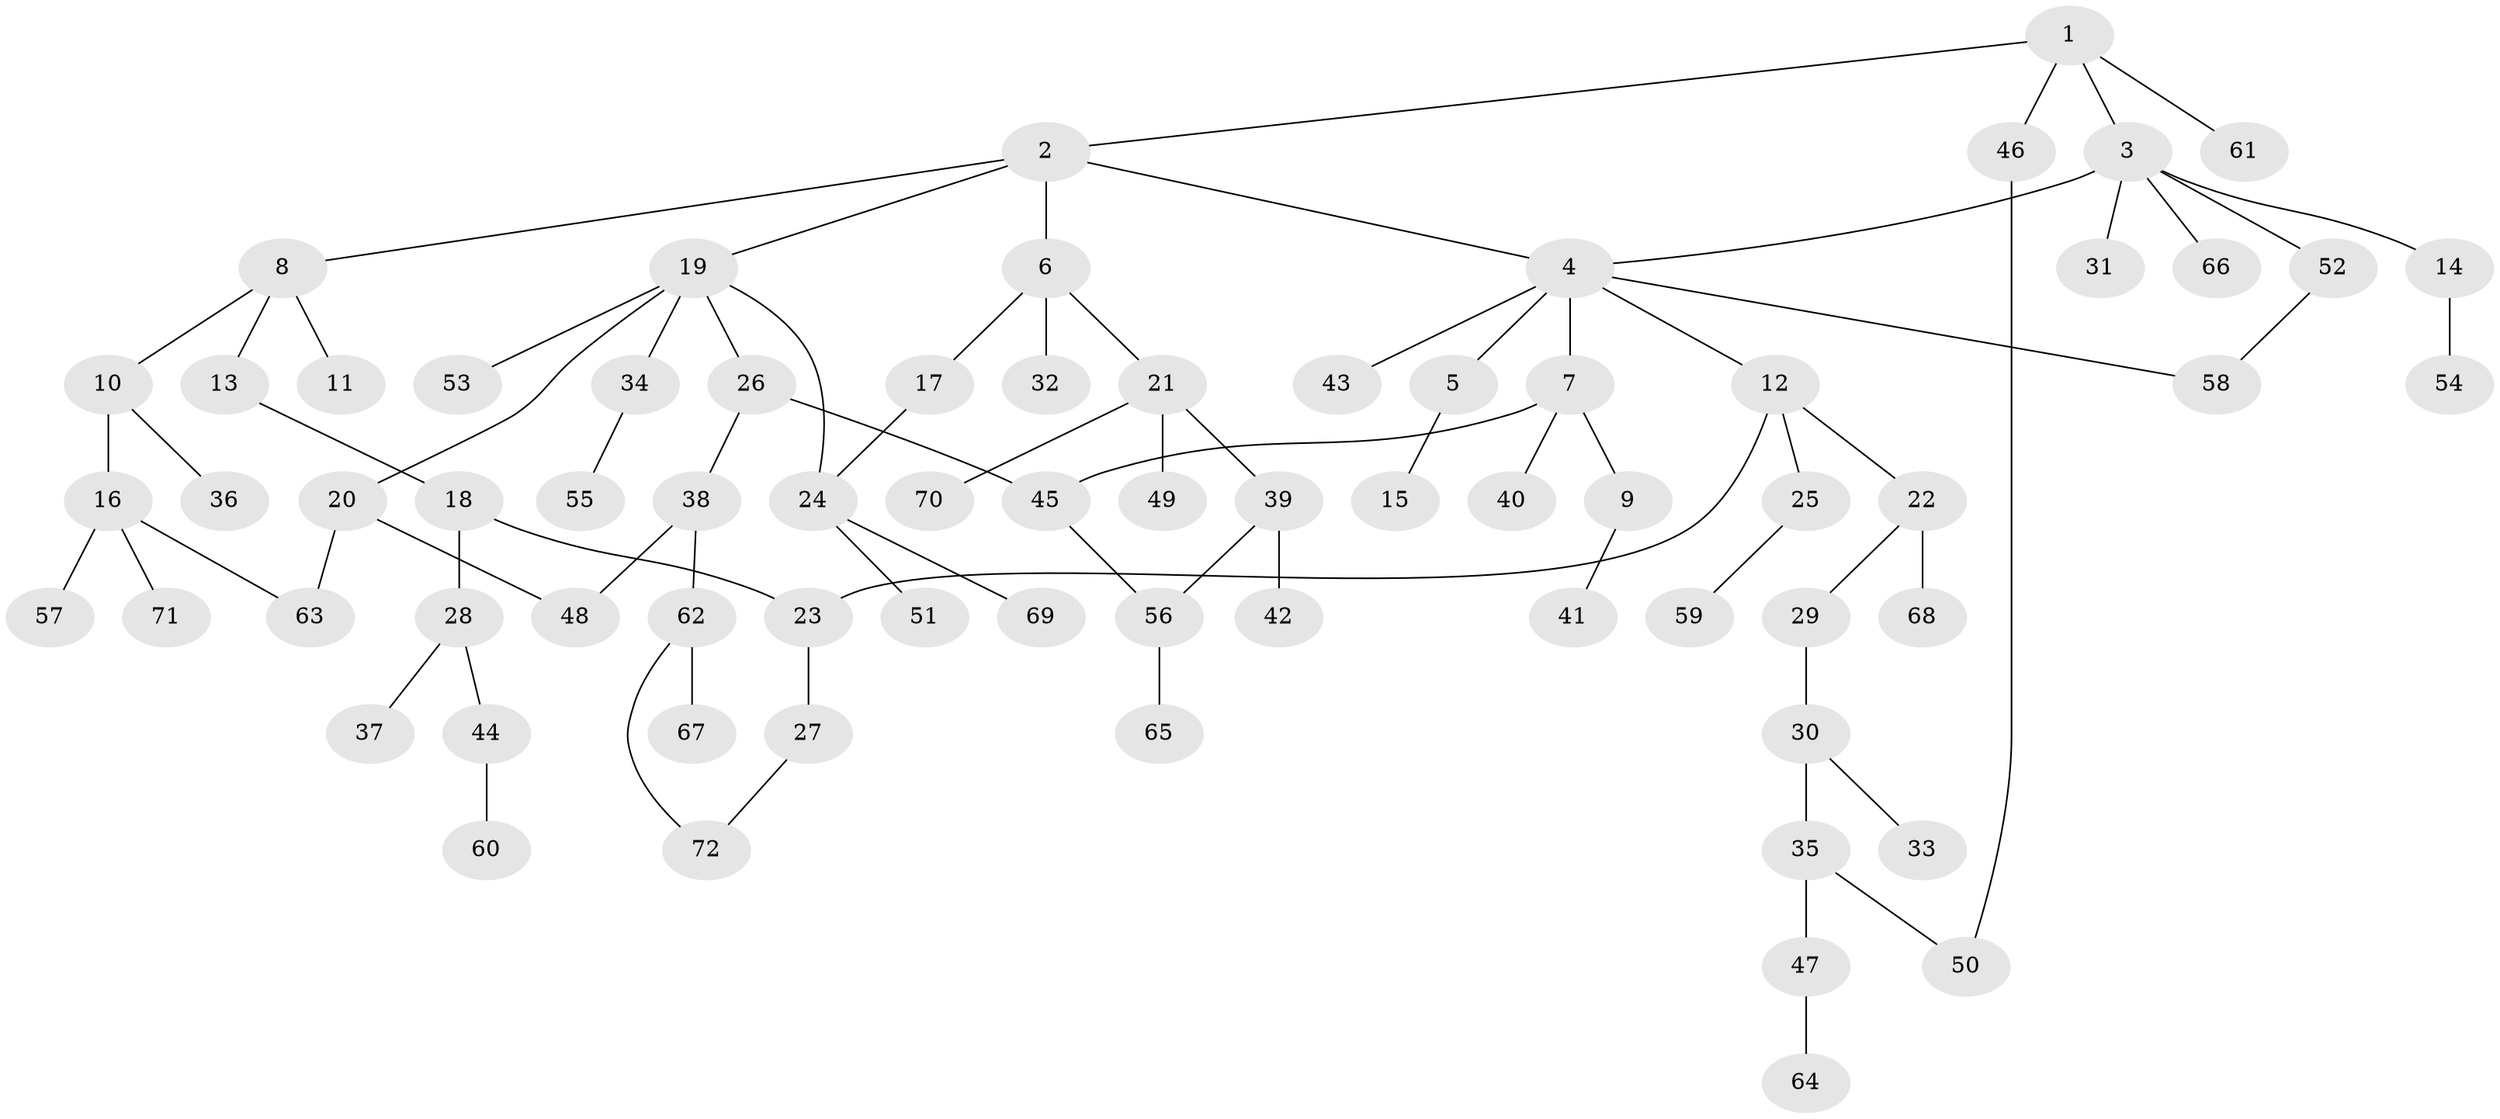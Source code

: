 // coarse degree distribution, {7: 0.022222222222222223, 6: 0.044444444444444446, 1: 0.4444444444444444, 3: 0.24444444444444444, 2: 0.13333333333333333, 4: 0.08888888888888889, 8: 0.022222222222222223}
// Generated by graph-tools (version 1.1) at 2025/23/03/03/25 07:23:34]
// undirected, 72 vertices, 81 edges
graph export_dot {
graph [start="1"]
  node [color=gray90,style=filled];
  1;
  2;
  3;
  4;
  5;
  6;
  7;
  8;
  9;
  10;
  11;
  12;
  13;
  14;
  15;
  16;
  17;
  18;
  19;
  20;
  21;
  22;
  23;
  24;
  25;
  26;
  27;
  28;
  29;
  30;
  31;
  32;
  33;
  34;
  35;
  36;
  37;
  38;
  39;
  40;
  41;
  42;
  43;
  44;
  45;
  46;
  47;
  48;
  49;
  50;
  51;
  52;
  53;
  54;
  55;
  56;
  57;
  58;
  59;
  60;
  61;
  62;
  63;
  64;
  65;
  66;
  67;
  68;
  69;
  70;
  71;
  72;
  1 -- 2;
  1 -- 3;
  1 -- 46;
  1 -- 61;
  2 -- 4;
  2 -- 6;
  2 -- 8;
  2 -- 19;
  3 -- 14;
  3 -- 31;
  3 -- 52;
  3 -- 66;
  3 -- 4;
  4 -- 5;
  4 -- 7;
  4 -- 12;
  4 -- 43;
  4 -- 58;
  5 -- 15;
  6 -- 17;
  6 -- 21;
  6 -- 32;
  7 -- 9;
  7 -- 40;
  7 -- 45;
  8 -- 10;
  8 -- 11;
  8 -- 13;
  9 -- 41;
  10 -- 16;
  10 -- 36;
  12 -- 22;
  12 -- 23;
  12 -- 25;
  13 -- 18;
  14 -- 54;
  16 -- 57;
  16 -- 71;
  16 -- 63;
  17 -- 24;
  18 -- 28;
  18 -- 23;
  19 -- 20;
  19 -- 24;
  19 -- 26;
  19 -- 34;
  19 -- 53;
  20 -- 48;
  20 -- 63;
  21 -- 39;
  21 -- 49;
  21 -- 70;
  22 -- 29;
  22 -- 68;
  23 -- 27;
  24 -- 51;
  24 -- 69;
  25 -- 59;
  26 -- 38;
  26 -- 45;
  27 -- 72;
  28 -- 37;
  28 -- 44;
  29 -- 30;
  30 -- 33;
  30 -- 35;
  34 -- 55;
  35 -- 47;
  35 -- 50;
  38 -- 62;
  38 -- 48;
  39 -- 42;
  39 -- 56;
  44 -- 60;
  45 -- 56;
  46 -- 50;
  47 -- 64;
  52 -- 58;
  56 -- 65;
  62 -- 67;
  62 -- 72;
}
